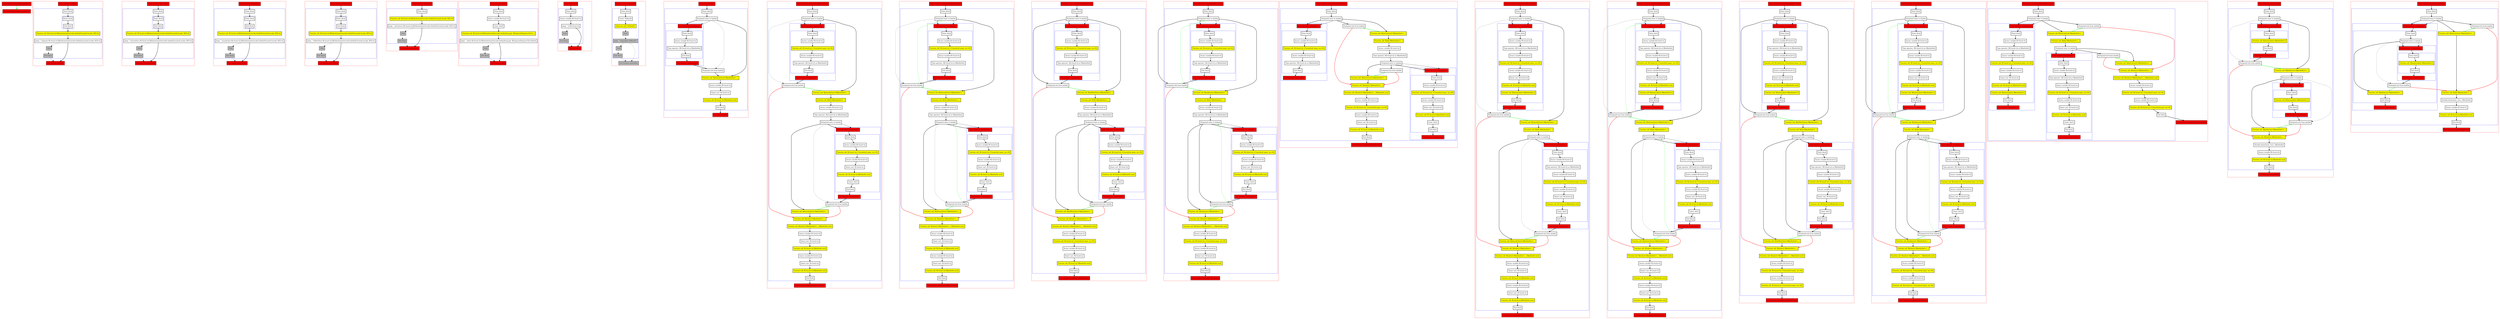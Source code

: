 digraph flowFromInplaceLambda_kt {
    graph [nodesep=3]
    node [shape=box penwidth=2]
    edge [penwidth=2]

    subgraph cluster_0 {
        color=red
        0 [label="Enter file flowFromInplaceLambda.kt" style="filled" fillcolor=red];
        1 [label="Exit file flowFromInplaceLambda.kt" style="filled" fillcolor=red];
    }
    0 -> {1} [color=green];

    subgraph cluster_1 {
        color=red
        2 [label="Enter function unknown" style="filled" fillcolor=red];
        subgraph cluster_2 {
            color=blue
            3 [label="Enter block"];
            subgraph cluster_3 {
                color=blue
                4 [label="Enter block"];
                5 [label="Exit block"];
            }
            6 [label="Function call: R|<local>/x|.R|SubstitutionOverride<kotlin/Function0.invoke: R|T|>|()" style="filled" fillcolor=yellow];
            7 [label="Jump: ^unknown R|<local>/x|.R|SubstitutionOverride<kotlin/Function0.invoke: R|T|>|()"];
            8 [label="Stub" style="filled" fillcolor=gray];
            9 [label="Exit block" style="filled" fillcolor=gray];
        }
        10 [label="Exit function unknown" style="filled" fillcolor=red];
    }
    2 -> {3};
    3 -> {4};
    4 -> {5};
    5 -> {6};
    6 -> {7};
    7 -> {10};
    7 -> {8} [style=dotted];
    8 -> {9} [style=dotted];
    9 -> {10} [style=dotted];

    subgraph cluster_4 {
        color=red
        11 [label="Enter function atLeastOnce" style="filled" fillcolor=red];
        subgraph cluster_5 {
            color=blue
            12 [label="Enter block"];
            subgraph cluster_6 {
                color=blue
                13 [label="Enter block"];
                14 [label="Exit block"];
            }
            15 [label="Function call: R|<local>/x|.R|SubstitutionOverride<kotlin/Function0.invoke: R|T|>|()" style="filled" fillcolor=yellow];
            16 [label="Jump: ^atLeastOnce R|<local>/x|.R|SubstitutionOverride<kotlin/Function0.invoke: R|T|>|()"];
            17 [label="Stub" style="filled" fillcolor=gray];
            18 [label="Exit block" style="filled" fillcolor=gray];
        }
        19 [label="Exit function atLeastOnce" style="filled" fillcolor=red];
    }
    11 -> {12};
    12 -> {13};
    13 -> {14};
    14 -> {15};
    15 -> {16};
    16 -> {19};
    16 -> {17} [style=dotted];
    17 -> {18} [style=dotted];
    18 -> {19} [style=dotted];

    subgraph cluster_7 {
        color=red
        20 [label="Enter function exactlyOnce" style="filled" fillcolor=red];
        subgraph cluster_8 {
            color=blue
            21 [label="Enter block"];
            subgraph cluster_9 {
                color=blue
                22 [label="Enter block"];
                23 [label="Exit block"];
            }
            24 [label="Function call: R|<local>/x|.R|SubstitutionOverride<kotlin/Function0.invoke: R|T|>|()" style="filled" fillcolor=yellow];
            25 [label="Jump: ^exactlyOnce R|<local>/x|.R|SubstitutionOverride<kotlin/Function0.invoke: R|T|>|()"];
            26 [label="Stub" style="filled" fillcolor=gray];
            27 [label="Exit block" style="filled" fillcolor=gray];
        }
        28 [label="Exit function exactlyOnce" style="filled" fillcolor=red];
    }
    20 -> {21};
    21 -> {22};
    22 -> {23};
    23 -> {24};
    24 -> {25};
    25 -> {28};
    25 -> {26} [style=dotted];
    26 -> {27} [style=dotted];
    27 -> {28} [style=dotted];

    subgraph cluster_10 {
        color=red
        29 [label="Enter function atMostOnce" style="filled" fillcolor=red];
        subgraph cluster_11 {
            color=blue
            30 [label="Enter block"];
            subgraph cluster_12 {
                color=blue
                31 [label="Enter block"];
                32 [label="Exit block"];
            }
            33 [label="Function call: R|<local>/x|.R|SubstitutionOverride<kotlin/Function0.invoke: R|T|>|()" style="filled" fillcolor=yellow];
            34 [label="Jump: ^atMostOnce R|<local>/x|.R|SubstitutionOverride<kotlin/Function0.invoke: R|T|>|()"];
            35 [label="Stub" style="filled" fillcolor=gray];
            36 [label="Exit block" style="filled" fillcolor=gray];
        }
        37 [label="Exit function atMostOnce" style="filled" fillcolor=red];
    }
    29 -> {30};
    30 -> {31};
    31 -> {32};
    32 -> {33};
    33 -> {34};
    34 -> {37};
    34 -> {35} [style=dotted];
    35 -> {36} [style=dotted];
    36 -> {37} [style=dotted];

    subgraph cluster_13 {
        color=red
        38 [label="Enter function noContract" style="filled" fillcolor=red];
        subgraph cluster_14 {
            color=blue
            39 [label="Enter block"];
            40 [label="Function call: R|<local>/x|.R|SubstitutionOverride<kotlin/Function0.invoke: R|T|>|()" style="filled" fillcolor=yellow];
            41 [label="Jump: ^noContract R|<local>/x|.R|SubstitutionOverride<kotlin/Function0.invoke: R|T|>|()"];
            42 [label="Stub" style="filled" fillcolor=gray];
            43 [label="Exit block" style="filled" fillcolor=gray];
        }
        44 [label="Exit function noContract" style="filled" fillcolor=red];
    }
    38 -> {39};
    39 -> {40};
    40 -> {41};
    41 -> {44};
    41 -> {42} [style=dotted];
    42 -> {43} [style=dotted];
    43 -> {44} [style=dotted];

    subgraph cluster_15 {
        color=red
        45 [label="Enter function select" style="filled" fillcolor=red];
        subgraph cluster_16 {
            color=blue
            46 [label="Enter block"];
            47 [label="Access variable R|<local>/x|"];
            48 [label="Const: Int(0)"];
            49 [label="Function call: R|<local>/x|.R|SubstitutionOverride<kotlin/Array.get: R|CapturedType(out K)|>|(...)" style="filled" fillcolor=yellow];
            50 [label="Jump: ^select R|<local>/x|.R|SubstitutionOverride<kotlin/Array.get: R|CapturedType(out K)|>|(Int(0))"];
            51 [label="Stub" style="filled" fillcolor=gray];
            52 [label="Exit block" style="filled" fillcolor=gray];
        }
        53 [label="Exit function select" style="filled" fillcolor=red];
    }
    45 -> {46};
    46 -> {47};
    47 -> {48};
    48 -> {49};
    49 -> {50};
    50 -> {53};
    50 -> {51} [style=dotted];
    51 -> {52} [style=dotted];
    52 -> {53} [style=dotted];

    subgraph cluster_17 {
        color=red
        54 [label="Enter function id" style="filled" fillcolor=red];
        subgraph cluster_18 {
            color=blue
            55 [label="Enter block"];
            56 [label="Access variable R|<local>/x|"];
            57 [label="Jump: ^id R|<local>/x|"];
            58 [label="Stub" style="filled" fillcolor=gray];
            59 [label="Exit block" style="filled" fillcolor=gray];
        }
        60 [label="Exit function id" style="filled" fillcolor=red];
    }
    54 -> {55};
    55 -> {56};
    56 -> {57};
    57 -> {60};
    57 -> {58} [style=dotted];
    58 -> {59} [style=dotted];
    59 -> {60} [style=dotted];

    subgraph cluster_19 {
        color=red
        61 [label="Enter function materialize" style="filled" fillcolor=red];
        subgraph cluster_20 {
            color=blue
            62 [label="Enter block"];
            63 [label="Const: Null(null)"];
            64 [label="Check not null: Null(null)!!" style="filled" fillcolor=yellow];
            65 [label="Stub" style="filled" fillcolor=gray];
            66 [label="Jump: ^materialize Null(null)!!" style="filled" fillcolor=gray];
            67 [label="Stub" style="filled" fillcolor=gray];
            68 [label="Exit block" style="filled" fillcolor=gray];
        }
        69 [label="Exit function materialize" style="filled" fillcolor=gray];
    }
    61 -> {62};
    62 -> {63};
    63 -> {64};
    64 -> {65} [style=dotted];
    65 -> {66} [style=dotted];
    66 -> {67 69} [style=dotted];
    67 -> {68} [style=dotted];
    68 -> {69} [style=dotted];

    subgraph cluster_21 {
        color=red
        70 [label="Enter function basic" style="filled" fillcolor=red];
        subgraph cluster_22 {
            color=blue
            71 [label="Enter block"];
            72 [label="Postponed enter to lambda"];
            subgraph cluster_23 {
                color=blue
                73 [label="Enter function <anonymous>" style="filled" fillcolor=red];
                subgraph cluster_24 {
                    color=blue
                    74 [label="Enter block"];
                    75 [label="Access variable R|<local>/x|"];
                    76 [label="Type operator: (R|<local>/x| as R|kotlin/Int|)"];
                    77 [label="Exit block"];
                }
                78 [label="Exit function <anonymous>" style="filled" fillcolor=red];
            }
            79 [label="Postponed exit from lambda"];
            80 [label="Function call: R|/exactlyOnce|<R|kotlin/Int|>(...)" style="filled" fillcolor=yellow];
            81 [label="Access variable R|<local>/x|"];
            82 [label="Smart cast: R|<local>/x|"];
            83 [label="Function call: R|<local>/x|.R|kotlin/Int.inc|()" style="filled" fillcolor=yellow];
            84 [label="Exit block"];
        }
        85 [label="Exit function basic" style="filled" fillcolor=red];
    }
    70 -> {71};
    71 -> {72};
    72 -> {73 80};
    72 -> {79} [style=dotted];
    72 -> {73} [style=dashed];
    73 -> {74};
    74 -> {75};
    75 -> {76};
    76 -> {77};
    77 -> {78};
    78 -> {79};
    79 -> {80};
    80 -> {81};
    81 -> {82};
    82 -> {83};
    83 -> {84};
    84 -> {85};

    subgraph cluster_25 {
        color=red
        86 [label="Enter function completedCallExactlyOnce" style="filled" fillcolor=red];
        subgraph cluster_26 {
            color=blue
            87 [label="Enter block"];
            88 [label="Postponed enter to lambda"];
            subgraph cluster_27 {
                color=blue
                89 [label="Enter function <anonymous>" style="filled" fillcolor=red];
                subgraph cluster_28 {
                    color=blue
                    90 [label="Enter block"];
                    91 [label="Access variable R|<local>/y|"];
                    92 [label="Function call: R|<local>/y|.<Unresolved name: inc>#()" style="filled" fillcolor=yellow];
                    93 [label="Access variable R|<local>/x|"];
                    94 [label="Type operator: (R|<local>/x| as R|kotlin/Int|)"];
                    95 [label="Exit block"];
                }
                96 [label="Exit function <anonymous>" style="filled" fillcolor=red];
            }
            97 [label="Postponed exit from lambda"];
            98 [label="Function call: R|/exactlyOnce|<R|kotlin/Int|>(...)" style="filled" fillcolor=yellow];
            99 [label="Function call: R|/id|<R|kotlin/Int|>(...)" style="filled" fillcolor=yellow];
            100 [label="Access variable R|<local>/y|"];
            101 [label="Type operator: (R|<local>/y| as R|kotlin/Int|)"];
            102 [label="Postponed enter to lambda"];
            subgraph cluster_29 {
                color=blue
                103 [label="Enter function <anonymous>" style="filled" fillcolor=red];
                subgraph cluster_30 {
                    color=blue
                    104 [label="Enter block"];
                    105 [label="Access variable R|<local>/x|"];
                    106 [label="Function call: R|<local>/x|.<Unresolved name: inc>#()" style="filled" fillcolor=yellow];
                    107 [label="Access variable R|<local>/y|"];
                    108 [label="Smart cast: R|<local>/y|"];
                    109 [label="Function call: R|<local>/y|.R|kotlin/Int.inc|()" style="filled" fillcolor=yellow];
                    110 [label="Const: Int(1)"];
                    111 [label="Exit block"];
                }
                112 [label="Exit function <anonymous>" style="filled" fillcolor=red];
            }
            113 [label="Postponed exit from lambda"];
            114 [label="Function call: R|/exactlyOnce|<R|kotlin/Int|>(...)" style="filled" fillcolor=yellow];
            115 [label="Function call: R|/select|<R|kotlin/Int|>(...)" style="filled" fillcolor=yellow];
            116 [label="Function call: R|/select|<R|kotlin/Int|>(...).R|kotlin/Int.inc|()" style="filled" fillcolor=yellow];
            117 [label="Access variable R|<local>/x|"];
            118 [label="Smart cast: R|<local>/x|"];
            119 [label="Function call: R|<local>/x|.R|kotlin/Int.inc|()" style="filled" fillcolor=yellow];
            120 [label="Access variable R|<local>/y|"];
            121 [label="Smart cast: R|<local>/y|"];
            122 [label="Function call: R|<local>/y|.R|kotlin/Int.inc|()" style="filled" fillcolor=yellow];
            123 [label="Exit block"];
        }
        124 [label="Exit function completedCallExactlyOnce" style="filled" fillcolor=red];
    }
    86 -> {87};
    87 -> {88};
    88 -> {89 98};
    88 -> {97} [style=dotted];
    88 -> {89} [style=dashed];
    89 -> {90};
    90 -> {91};
    91 -> {92};
    92 -> {93};
    93 -> {94};
    94 -> {95};
    95 -> {96};
    96 -> {97};
    97 -> {98} [color=green];
    97 -> {115} [color=red];
    98 -> {99};
    99 -> {100};
    100 -> {101};
    101 -> {102};
    102 -> {103 114};
    102 -> {113} [style=dotted];
    102 -> {103} [style=dashed];
    103 -> {104};
    104 -> {105};
    105 -> {106};
    106 -> {107};
    107 -> {108};
    108 -> {109};
    109 -> {110};
    110 -> {111};
    111 -> {112};
    112 -> {113};
    113 -> {114} [color=green];
    113 -> {115} [color=red];
    114 -> {115};
    115 -> {116};
    116 -> {117};
    117 -> {118};
    118 -> {119};
    119 -> {120};
    120 -> {121};
    121 -> {122};
    122 -> {123};
    123 -> {124};

    subgraph cluster_31 {
        color=red
        125 [label="Enter function completedCallAtLeastOnce" style="filled" fillcolor=red];
        subgraph cluster_32 {
            color=blue
            126 [label="Enter block"];
            127 [label="Postponed enter to lambda"];
            subgraph cluster_33 {
                color=blue
                128 [label="Enter function <anonymous>" style="filled" fillcolor=red];
                subgraph cluster_34 {
                    color=blue
                    129 [label="Enter block"];
                    130 [label="Access variable R|<local>/y|"];
                    131 [label="Function call: R|<local>/y|.<Unresolved name: inc>#()" style="filled" fillcolor=yellow];
                    132 [label="Access variable R|<local>/x|"];
                    133 [label="Type operator: (R|<local>/x| as R|kotlin/Int|)"];
                    134 [label="Exit block"];
                }
                135 [label="Exit function <anonymous>" style="filled" fillcolor=red];
            }
            136 [label="Postponed exit from lambda"];
            137 [label="Function call: R|/atLeastOnce|<R|kotlin/Int|>(...)" style="filled" fillcolor=yellow];
            138 [label="Function call: R|/id|<R|kotlin/Int|>(...)" style="filled" fillcolor=yellow];
            139 [label="Access variable R|<local>/y|"];
            140 [label="Type operator: (R|<local>/y| as R|kotlin/Int|)"];
            141 [label="Postponed enter to lambda"];
            subgraph cluster_35 {
                color=blue
                142 [label="Enter function <anonymous>" style="filled" fillcolor=red];
                subgraph cluster_36 {
                    color=blue
                    143 [label="Enter block"];
                    144 [label="Access variable R|<local>/x|"];
                    145 [label="Function call: R|<local>/x|.<Unresolved name: inc>#()" style="filled" fillcolor=yellow];
                    146 [label="Access variable R|<local>/y|"];
                    147 [label="Smart cast: R|<local>/y|"];
                    148 [label="Function call: R|<local>/y|.R|kotlin/Int.inc|()" style="filled" fillcolor=yellow];
                    149 [label="Const: Int(1)"];
                    150 [label="Exit block"];
                }
                151 [label="Exit function <anonymous>" style="filled" fillcolor=red];
            }
            152 [label="Postponed exit from lambda"];
            153 [label="Function call: R|/atLeastOnce|<R|kotlin/Int|>(...)" style="filled" fillcolor=yellow];
            154 [label="Function call: R|/select|<R|kotlin/Int|>(...)" style="filled" fillcolor=yellow];
            155 [label="Function call: R|/select|<R|kotlin/Int|>(...).R|kotlin/Int.inc|()" style="filled" fillcolor=yellow];
            156 [label="Access variable R|<local>/x|"];
            157 [label="Smart cast: R|<local>/x|"];
            158 [label="Function call: R|<local>/x|.R|kotlin/Int.inc|()" style="filled" fillcolor=yellow];
            159 [label="Access variable R|<local>/y|"];
            160 [label="Smart cast: R|<local>/y|"];
            161 [label="Function call: R|<local>/y|.R|kotlin/Int.inc|()" style="filled" fillcolor=yellow];
            162 [label="Exit block"];
        }
        163 [label="Exit function completedCallAtLeastOnce" style="filled" fillcolor=red];
    }
    125 -> {126};
    126 -> {127};
    127 -> {128 137};
    127 -> {136} [style=dotted];
    127 -> {128} [style=dashed];
    128 -> {129};
    129 -> {130};
    130 -> {131};
    131 -> {132};
    132 -> {133};
    133 -> {134};
    134 -> {135};
    135 -> {136};
    136 -> {127} [color=green style=dashed];
    136 -> {137} [color=green];
    136 -> {154} [color=red];
    137 -> {138};
    138 -> {139};
    139 -> {140};
    140 -> {141};
    141 -> {142 153};
    141 -> {152} [style=dotted];
    141 -> {142} [style=dashed];
    142 -> {143};
    143 -> {144};
    144 -> {145};
    145 -> {146};
    146 -> {147};
    147 -> {148};
    148 -> {149};
    149 -> {150};
    150 -> {151};
    151 -> {152};
    152 -> {141} [color=green style=dashed];
    152 -> {153} [color=green];
    152 -> {154} [color=red];
    153 -> {154};
    154 -> {155};
    155 -> {156};
    156 -> {157};
    157 -> {158};
    158 -> {159};
    159 -> {160};
    160 -> {161};
    161 -> {162};
    162 -> {163};

    subgraph cluster_37 {
        color=red
        164 [label="Enter function completedCallAtMostOnce" style="filled" fillcolor=red];
        subgraph cluster_38 {
            color=blue
            165 [label="Enter block"];
            166 [label="Postponed enter to lambda"];
            subgraph cluster_39 {
                color=blue
                167 [label="Enter function <anonymous>" style="filled" fillcolor=red];
                subgraph cluster_40 {
                    color=blue
                    168 [label="Enter block"];
                    169 [label="Access variable R|<local>/y|"];
                    170 [label="Function call: R|<local>/y|.<Unresolved name: inc>#()" style="filled" fillcolor=yellow];
                    171 [label="Access variable R|<local>/x|"];
                    172 [label="Type operator: (R|<local>/x| as R|kotlin/Int|)"];
                    173 [label="Exit block"];
                }
                174 [label="Exit function <anonymous>" style="filled" fillcolor=red];
            }
            175 [label="Postponed exit from lambda"];
            176 [label="Function call: R|/atMostOnce|<R|kotlin/Int|>(...)" style="filled" fillcolor=yellow];
            177 [label="Function call: R|/id|<R|kotlin/Int|>(...)" style="filled" fillcolor=yellow];
            178 [label="Access variable R|<local>/y|"];
            179 [label="Type operator: (R|<local>/y| as R|kotlin/Int|)"];
            180 [label="Postponed enter to lambda"];
            subgraph cluster_41 {
                color=blue
                181 [label="Enter function <anonymous>" style="filled" fillcolor=red];
                subgraph cluster_42 {
                    color=blue
                    182 [label="Enter block"];
                    183 [label="Access variable R|<local>/x|"];
                    184 [label="Function call: R|<local>/x|.<Unresolved name: inc>#()" style="filled" fillcolor=yellow];
                    185 [label="Access variable R|<local>/y|"];
                    186 [label="Smart cast: R|<local>/y|"];
                    187 [label="Function call: R|<local>/y|.R|kotlin/Int.inc|()" style="filled" fillcolor=yellow];
                    188 [label="Const: Int(1)"];
                    189 [label="Exit block"];
                }
                190 [label="Exit function <anonymous>" style="filled" fillcolor=red];
            }
            191 [label="Postponed exit from lambda"];
            192 [label="Function call: R|/atMostOnce|<R|kotlin/Int|>(...)" style="filled" fillcolor=yellow];
            193 [label="Function call: R|/select|<R|kotlin/Int|>(...)" style="filled" fillcolor=yellow];
            194 [label="Function call: R|/select|<R|kotlin/Int|>(...).R|kotlin/Int.inc|()" style="filled" fillcolor=yellow];
            195 [label="Access variable R|<local>/x|"];
            196 [label="Function call: R|<local>/x|.<Unresolved name: inc>#()" style="filled" fillcolor=yellow];
            197 [label="Access variable R|<local>/y|"];
            198 [label="Smart cast: R|<local>/y|"];
            199 [label="Function call: R|<local>/y|.R|kotlin/Int.inc|()" style="filled" fillcolor=yellow];
            200 [label="Exit block"];
        }
        201 [label="Exit function completedCallAtMostOnce" style="filled" fillcolor=red];
    }
    164 -> {165};
    165 -> {166};
    166 -> {167 175 176};
    166 -> {167} [style=dashed];
    167 -> {168};
    168 -> {169};
    169 -> {170};
    170 -> {171};
    171 -> {172};
    172 -> {173};
    173 -> {174};
    174 -> {175};
    175 -> {176} [color=green];
    175 -> {193} [color=red];
    176 -> {177};
    177 -> {178};
    178 -> {179};
    179 -> {180};
    180 -> {181 191 192};
    180 -> {181} [style=dashed];
    181 -> {182};
    182 -> {183};
    183 -> {184};
    184 -> {185};
    185 -> {186};
    186 -> {187};
    187 -> {188};
    188 -> {189};
    189 -> {190};
    190 -> {191};
    191 -> {192} [color=green];
    191 -> {193} [color=red];
    192 -> {193};
    193 -> {194};
    194 -> {195};
    195 -> {196};
    196 -> {197};
    197 -> {198};
    198 -> {199};
    199 -> {200};
    200 -> {201};

    subgraph cluster_43 {
        color=red
        202 [label="Enter function completedCallUnknown" style="filled" fillcolor=red];
        subgraph cluster_44 {
            color=blue
            203 [label="Enter block"];
            204 [label="Postponed enter to lambda"];
            subgraph cluster_45 {
                color=blue
                205 [label="Enter function <anonymous>" style="filled" fillcolor=red];
                subgraph cluster_46 {
                    color=blue
                    206 [label="Enter block"];
                    207 [label="Access variable R|<local>/y|"];
                    208 [label="Function call: R|<local>/y|.<Unresolved name: inc>#()" style="filled" fillcolor=yellow];
                    209 [label="Access variable R|<local>/x|"];
                    210 [label="Type operator: (R|<local>/x| as R|kotlin/Int|)"];
                    211 [label="Exit block"];
                }
                212 [label="Exit function <anonymous>" style="filled" fillcolor=red];
            }
            213 [label="Postponed exit from lambda"];
            214 [label="Function call: R|/unknown|<R|kotlin/Int|>(...)" style="filled" fillcolor=yellow];
            215 [label="Function call: R|/id|<R|kotlin/Int|>(...)" style="filled" fillcolor=yellow];
            216 [label="Access variable R|<local>/y|"];
            217 [label="Type operator: (R|<local>/y| as R|kotlin/Int|)"];
            218 [label="Postponed enter to lambda"];
            subgraph cluster_47 {
                color=blue
                219 [label="Enter function <anonymous>" style="filled" fillcolor=red];
                subgraph cluster_48 {
                    color=blue
                    220 [label="Enter block"];
                    221 [label="Access variable R|<local>/x|"];
                    222 [label="Function call: R|<local>/x|.<Unresolved name: inc>#()" style="filled" fillcolor=yellow];
                    223 [label="Access variable R|<local>/y|"];
                    224 [label="Smart cast: R|<local>/y|"];
                    225 [label="Function call: R|<local>/y|.R|kotlin/Int.inc|()" style="filled" fillcolor=yellow];
                    226 [label="Const: Int(1)"];
                    227 [label="Exit block"];
                }
                228 [label="Exit function <anonymous>" style="filled" fillcolor=red];
            }
            229 [label="Postponed exit from lambda"];
            230 [label="Function call: R|/unknown|<R|kotlin/Int|>(...)" style="filled" fillcolor=yellow];
            231 [label="Function call: R|/select|<R|kotlin/Int|>(...)" style="filled" fillcolor=yellow];
            232 [label="Function call: R|/select|<R|kotlin/Int|>(...).R|kotlin/Int.inc|()" style="filled" fillcolor=yellow];
            233 [label="Access variable R|<local>/x|"];
            234 [label="Function call: R|<local>/x|.<Unresolved name: inc>#()" style="filled" fillcolor=yellow];
            235 [label="Access variable R|<local>/y|"];
            236 [label="Smart cast: R|<local>/y|"];
            237 [label="Function call: R|<local>/y|.R|kotlin/Int.inc|()" style="filled" fillcolor=yellow];
            238 [label="Exit block"];
        }
        239 [label="Exit function completedCallUnknown" style="filled" fillcolor=red];
    }
    202 -> {203};
    203 -> {204};
    204 -> {205 213 214};
    204 -> {205} [style=dashed];
    205 -> {206};
    206 -> {207};
    207 -> {208};
    208 -> {209};
    209 -> {210};
    210 -> {211};
    211 -> {212};
    212 -> {213};
    213 -> {204} [color=green style=dashed];
    213 -> {214} [color=green];
    213 -> {231} [color=red];
    214 -> {215};
    215 -> {216};
    216 -> {217};
    217 -> {218};
    218 -> {219 229 230};
    218 -> {219} [style=dashed];
    219 -> {220};
    220 -> {221};
    221 -> {222};
    222 -> {223};
    223 -> {224};
    224 -> {225};
    225 -> {226};
    226 -> {227};
    227 -> {228};
    228 -> {229};
    229 -> {218} [color=green style=dashed];
    229 -> {230} [color=green];
    229 -> {231} [color=red];
    230 -> {231};
    231 -> {232};
    232 -> {233};
    233 -> {234};
    234 -> {235};
    235 -> {236};
    236 -> {237};
    237 -> {238};
    238 -> {239};

    subgraph cluster_49 {
        color=red
        240 [label="Enter function completedCallNoContract" style="filled" fillcolor=red];
        subgraph cluster_50 {
            color=blue
            241 [label="Enter block"];
            242 [label="Postponed enter to lambda"];
            subgraph cluster_51 {
                color=blue
                243 [label="Enter function <anonymous>" style="filled" fillcolor=red];
                subgraph cluster_52 {
                    color=blue
                    244 [label="Enter block"];
                    245 [label="Access variable R|<local>/y|"];
                    246 [label="Function call: R|<local>/y|.<Unresolved name: inc>#()" style="filled" fillcolor=yellow];
                    247 [label="Access variable R|<local>/x|"];
                    248 [label="Type operator: (R|<local>/x| as R|kotlin/Int|)"];
                    249 [label="Exit block"];
                }
                250 [label="Exit function <anonymous>" style="filled" fillcolor=red];
            }
            251 [label="Postponed exit from lambda"];
            252 [label="Function call: R|/noContract|<R|kotlin/Int|>(...)" style="filled" fillcolor=yellow];
            253 [label="Function call: R|/id|<R|kotlin/Int|>(...)" style="filled" fillcolor=yellow];
            254 [label="Access variable R|<local>/y|"];
            255 [label="Type operator: (R|<local>/y| as R|kotlin/Int|)"];
            256 [label="Postponed enter to lambda"];
            subgraph cluster_53 {
                color=blue
                257 [label="Enter function <anonymous>" style="filled" fillcolor=red];
                subgraph cluster_54 {
                    color=blue
                    258 [label="Enter block"];
                    259 [label="Access variable R|<local>/x|"];
                    260 [label="Function call: R|<local>/x|.<Unresolved name: inc>#()" style="filled" fillcolor=yellow];
                    261 [label="Access variable R|<local>/y|"];
                    262 [label="Smart cast: R|<local>/y|"];
                    263 [label="Function call: R|<local>/y|.R|kotlin/Int.inc|()" style="filled" fillcolor=yellow];
                    264 [label="Const: Int(1)"];
                    265 [label="Exit block"];
                }
                266 [label="Exit function <anonymous>" style="filled" fillcolor=red];
            }
            267 [label="Postponed exit from lambda"];
            268 [label="Function call: R|/noContract|<R|kotlin/Int|>(...)" style="filled" fillcolor=yellow];
            269 [label="Function call: R|/select|<R|kotlin/Int|>(...)" style="filled" fillcolor=yellow];
            270 [label="Function call: R|/select|<R|kotlin/Int|>(...).R|kotlin/Int.inc|()" style="filled" fillcolor=yellow];
            271 [label="Access variable R|<local>/x|"];
            272 [label="Function call: R|<local>/x|.<Unresolved name: inc>#()" style="filled" fillcolor=yellow];
            273 [label="Access variable R|<local>/y|"];
            274 [label="Smart cast: R|<local>/y|"];
            275 [label="Function call: R|<local>/y|.R|kotlin/Int.inc|()" style="filled" fillcolor=yellow];
            276 [label="Exit block"];
        }
        277 [label="Exit function completedCallNoContract" style="filled" fillcolor=red];
    }
    240 -> {241};
    241 -> {242};
    242 -> {243 251 252};
    242 -> {243} [style=dashed];
    243 -> {244};
    244 -> {245};
    245 -> {246};
    246 -> {247};
    247 -> {248};
    248 -> {249};
    249 -> {250};
    251 -> {252} [color=green];
    251 -> {269} [color=red];
    252 -> {253};
    253 -> {254};
    254 -> {255};
    255 -> {256};
    256 -> {257 267 268};
    256 -> {257} [style=dashed];
    257 -> {258};
    258 -> {259};
    259 -> {260};
    260 -> {261};
    261 -> {262};
    262 -> {263};
    263 -> {264};
    264 -> {265};
    265 -> {266};
    267 -> {268} [color=green];
    267 -> {269} [color=red];
    268 -> {269};
    269 -> {270};
    270 -> {271};
    271 -> {272};
    272 -> {273};
    273 -> {274};
    274 -> {275};
    275 -> {276};
    276 -> {277};

    subgraph cluster_55 {
        color=red
        278 [label="Enter function incompleteCallExactlyOnce" style="filled" fillcolor=red];
        subgraph cluster_56 {
            color=blue
            279 [label="Enter block"];
            280 [label="Postponed enter to lambda"];
            subgraph cluster_57 {
                color=blue
                281 [label="Enter function <anonymous>" style="filled" fillcolor=red];
                subgraph cluster_58 {
                    color=blue
                    282 [label="Enter block"];
                    283 [label="Access variable R|<local>/x|"];
                    284 [label="Type operator: (R|<local>/x| as R|kotlin/Int|)"];
                    285 [label="Access variable R|<local>/y|"];
                    286 [label="Function call: R|<local>/y|.<Unresolved name: inc>#()" style="filled" fillcolor=yellow];
                    287 [label="Access variable R|<local>/x|"];
                    288 [label="Smart cast: R|<local>/x|"];
                    289 [label="Function call: R|<local>/x|.R|kotlin/Int.inc|()" style="filled" fillcolor=yellow];
                    290 [label="Function call: R|/materialize|<R|kotlin/Int|>()" style="filled" fillcolor=yellow];
                    291 [label="Exit block"];
                }
                292 [label="Exit function <anonymous>" style="filled" fillcolor=red];
            }
            293 [label="Postponed exit from lambda"];
            294 [label="Function call: R|/exactlyOnce|<R|kotlin/Int|>(...)" style="filled" fillcolor=yellow];
            295 [label="Function call: R|/id|<R|kotlin/Int|>(...)" style="filled" fillcolor=yellow];
            296 [label="Postponed enter to lambda"];
            subgraph cluster_59 {
                color=blue
                297 [label="Enter function <anonymous>" style="filled" fillcolor=red];
                subgraph cluster_60 {
                    color=blue
                    298 [label="Enter block"];
                    299 [label="Access variable R|<local>/y|"];
                    300 [label="Type operator: (R|<local>/y| as R|kotlin/Int|)"];
                    301 [label="Access variable R|<local>/x|"];
                    302 [label="Function call: R|<local>/x|.<Unresolved name: inc>#()" style="filled" fillcolor=yellow];
                    303 [label="Access variable R|<local>/y|"];
                    304 [label="Smart cast: R|<local>/y|"];
                    305 [label="Function call: R|<local>/y|.R|kotlin/Int.inc|()" style="filled" fillcolor=yellow];
                    306 [label="Const: Int(1)"];
                    307 [label="Exit block"];
                }
                308 [label="Exit function <anonymous>" style="filled" fillcolor=red];
            }
            309 [label="Postponed exit from lambda"];
            310 [label="Function call: R|/exactlyOnce|<R|kotlin/Int|>(...)" style="filled" fillcolor=yellow];
            311 [label="Function call: R|/select|<R|kotlin/Int|>(...)" style="filled" fillcolor=yellow];
            312 [label="Function call: R|/select|<R|kotlin/Int|>(...).R|kotlin/Int.inc|()" style="filled" fillcolor=yellow];
            313 [label="Access variable R|<local>/x|"];
            314 [label="Smart cast: R|<local>/x|"];
            315 [label="Function call: R|<local>/x|.R|kotlin/Int.inc|()" style="filled" fillcolor=yellow];
            316 [label="Access variable R|<local>/y|"];
            317 [label="Smart cast: R|<local>/y|"];
            318 [label="Function call: R|<local>/y|.R|kotlin/Int.inc|()" style="filled" fillcolor=yellow];
            319 [label="Exit block"];
        }
        320 [label="Exit function incompleteCallExactlyOnce" style="filled" fillcolor=red];
    }
    278 -> {279};
    279 -> {280};
    280 -> {281 294};
    280 -> {293} [style=dotted];
    280 -> {281} [style=dashed];
    281 -> {282};
    282 -> {283};
    283 -> {284};
    284 -> {285};
    285 -> {286};
    286 -> {287};
    287 -> {288};
    288 -> {289};
    289 -> {290};
    290 -> {291};
    291 -> {292};
    292 -> {293};
    293 -> {294} [color=green];
    293 -> {311} [color=red];
    294 -> {295};
    295 -> {296};
    296 -> {297 310};
    296 -> {309} [style=dotted];
    296 -> {297} [style=dashed];
    297 -> {298};
    298 -> {299};
    299 -> {300};
    300 -> {301};
    301 -> {302};
    302 -> {303};
    303 -> {304};
    304 -> {305};
    305 -> {306};
    306 -> {307};
    307 -> {308};
    308 -> {309};
    309 -> {310} [color=green];
    309 -> {311} [color=red];
    310 -> {311};
    311 -> {312};
    312 -> {313};
    313 -> {314};
    314 -> {315};
    315 -> {316};
    316 -> {317};
    317 -> {318};
    318 -> {319};
    319 -> {320};

    subgraph cluster_61 {
        color=red
        321 [label="Enter function incompleteCallAtLeastOnce" style="filled" fillcolor=red];
        subgraph cluster_62 {
            color=blue
            322 [label="Enter block"];
            323 [label="Postponed enter to lambda"];
            subgraph cluster_63 {
                color=blue
                324 [label="Enter function <anonymous>" style="filled" fillcolor=red];
                subgraph cluster_64 {
                    color=blue
                    325 [label="Enter block"];
                    326 [label="Access variable R|<local>/x|"];
                    327 [label="Type operator: (R|<local>/x| as R|kotlin/Int|)"];
                    328 [label="Access variable R|<local>/y|"];
                    329 [label="Function call: R|<local>/y|.<Unresolved name: inc>#()" style="filled" fillcolor=yellow];
                    330 [label="Access variable R|<local>/x|"];
                    331 [label="Smart cast: R|<local>/x|"];
                    332 [label="Function call: R|<local>/x|.R|kotlin/Int.inc|()" style="filled" fillcolor=yellow];
                    333 [label="Function call: R|/materialize|<R|kotlin/Int|>()" style="filled" fillcolor=yellow];
                    334 [label="Exit block"];
                }
                335 [label="Exit function <anonymous>" style="filled" fillcolor=red];
            }
            336 [label="Postponed exit from lambda"];
            337 [label="Function call: R|/atLeastOnce|<R|kotlin/Int|>(...)" style="filled" fillcolor=yellow];
            338 [label="Function call: R|/id|<R|kotlin/Int|>(...)" style="filled" fillcolor=yellow];
            339 [label="Postponed enter to lambda"];
            subgraph cluster_65 {
                color=blue
                340 [label="Enter function <anonymous>" style="filled" fillcolor=red];
                subgraph cluster_66 {
                    color=blue
                    341 [label="Enter block"];
                    342 [label="Access variable R|<local>/y|"];
                    343 [label="Type operator: (R|<local>/y| as R|kotlin/Int|)"];
                    344 [label="Access variable R|<local>/x|"];
                    345 [label="Function call: R|<local>/x|.<Unresolved name: inc>#()" style="filled" fillcolor=yellow];
                    346 [label="Access variable R|<local>/y|"];
                    347 [label="Smart cast: R|<local>/y|"];
                    348 [label="Function call: R|<local>/y|.R|kotlin/Int.inc|()" style="filled" fillcolor=yellow];
                    349 [label="Const: Int(1)"];
                    350 [label="Exit block"];
                }
                351 [label="Exit function <anonymous>" style="filled" fillcolor=red];
            }
            352 [label="Postponed exit from lambda"];
            353 [label="Function call: R|/atLeastOnce|<R|kotlin/Int|>(...)" style="filled" fillcolor=yellow];
            354 [label="Function call: R|/select|<R|kotlin/Int|>(...)" style="filled" fillcolor=yellow];
            355 [label="Function call: R|/select|<R|kotlin/Int|>(...).R|kotlin/Int.inc|()" style="filled" fillcolor=yellow];
            356 [label="Access variable R|<local>/x|"];
            357 [label="Smart cast: R|<local>/x|"];
            358 [label="Function call: R|<local>/x|.R|kotlin/Int.inc|()" style="filled" fillcolor=yellow];
            359 [label="Access variable R|<local>/y|"];
            360 [label="Smart cast: R|<local>/y|"];
            361 [label="Function call: R|<local>/y|.R|kotlin/Int.inc|()" style="filled" fillcolor=yellow];
            362 [label="Exit block"];
        }
        363 [label="Exit function incompleteCallAtLeastOnce" style="filled" fillcolor=red];
    }
    321 -> {322};
    322 -> {323};
    323 -> {324 337};
    323 -> {336} [style=dotted];
    323 -> {324} [style=dashed];
    324 -> {325};
    325 -> {326};
    326 -> {327};
    327 -> {328};
    328 -> {329};
    329 -> {330};
    330 -> {331};
    331 -> {332};
    332 -> {333};
    333 -> {334};
    334 -> {335};
    335 -> {336};
    336 -> {323} [color=green style=dashed];
    336 -> {337} [color=green];
    336 -> {354} [color=red];
    337 -> {338};
    338 -> {339};
    339 -> {340 353};
    339 -> {352} [style=dotted];
    339 -> {340} [style=dashed];
    340 -> {341};
    341 -> {342};
    342 -> {343};
    343 -> {344};
    344 -> {345};
    345 -> {346};
    346 -> {347};
    347 -> {348};
    348 -> {349};
    349 -> {350};
    350 -> {351};
    351 -> {352};
    352 -> {339} [color=green style=dashed];
    352 -> {353} [color=green];
    352 -> {354} [color=red];
    353 -> {354};
    354 -> {355};
    355 -> {356};
    356 -> {357};
    357 -> {358};
    358 -> {359};
    359 -> {360};
    360 -> {361};
    361 -> {362};
    362 -> {363};

    subgraph cluster_67 {
        color=red
        364 [label="Enter function incompleteCallAtMostOnce" style="filled" fillcolor=red];
        subgraph cluster_68 {
            color=blue
            365 [label="Enter block"];
            366 [label="Postponed enter to lambda"];
            subgraph cluster_69 {
                color=blue
                367 [label="Enter function <anonymous>" style="filled" fillcolor=red];
                subgraph cluster_70 {
                    color=blue
                    368 [label="Enter block"];
                    369 [label="Access variable R|<local>/x|"];
                    370 [label="Type operator: (R|<local>/x| as R|kotlin/Int|)"];
                    371 [label="Access variable R|<local>/y|"];
                    372 [label="Function call: R|<local>/y|.<Unresolved name: inc>#()" style="filled" fillcolor=yellow];
                    373 [label="Access variable R|<local>/x|"];
                    374 [label="Smart cast: R|<local>/x|"];
                    375 [label="Function call: R|<local>/x|.R|kotlin/Int.inc|()" style="filled" fillcolor=yellow];
                    376 [label="Function call: R|/materialize|<R|kotlin/Int|>()" style="filled" fillcolor=yellow];
                    377 [label="Exit block"];
                }
                378 [label="Exit function <anonymous>" style="filled" fillcolor=red];
            }
            379 [label="Postponed exit from lambda"];
            380 [label="Function call: R|/atMostOnce|<R|kotlin/Int|>(...)" style="filled" fillcolor=yellow];
            381 [label="Function call: R|/id|<R|kotlin/Int|>(...)" style="filled" fillcolor=yellow];
            382 [label="Postponed enter to lambda"];
            subgraph cluster_71 {
                color=blue
                383 [label="Enter function <anonymous>" style="filled" fillcolor=red];
                subgraph cluster_72 {
                    color=blue
                    384 [label="Enter block"];
                    385 [label="Access variable R|<local>/y|"];
                    386 [label="Type operator: (R|<local>/y| as R|kotlin/Int|)"];
                    387 [label="Access variable R|<local>/x|"];
                    388 [label="Function call: R|<local>/x|.<Unresolved name: inc>#()" style="filled" fillcolor=yellow];
                    389 [label="Access variable R|<local>/y|"];
                    390 [label="Smart cast: R|<local>/y|"];
                    391 [label="Function call: R|<local>/y|.R|kotlin/Int.inc|()" style="filled" fillcolor=yellow];
                    392 [label="Const: Int(1)"];
                    393 [label="Exit block"];
                }
                394 [label="Exit function <anonymous>" style="filled" fillcolor=red];
            }
            395 [label="Postponed exit from lambda"];
            396 [label="Function call: R|/atMostOnce|<R|kotlin/Int|>(...)" style="filled" fillcolor=yellow];
            397 [label="Function call: R|/select|<R|kotlin/Int|>(...)" style="filled" fillcolor=yellow];
            398 [label="Function call: R|/select|<R|kotlin/Int|>(...).R|kotlin/Int.inc|()" style="filled" fillcolor=yellow];
            399 [label="Access variable R|<local>/x|"];
            400 [label="Function call: R|<local>/x|.<Unresolved name: inc>#()" style="filled" fillcolor=yellow];
            401 [label="Access variable R|<local>/y|"];
            402 [label="Function call: R|<local>/y|.<Unresolved name: inc>#()" style="filled" fillcolor=yellow];
            403 [label="Exit block"];
        }
        404 [label="Exit function incompleteCallAtMostOnce" style="filled" fillcolor=red];
    }
    364 -> {365};
    365 -> {366};
    366 -> {367 379 380};
    366 -> {367} [style=dashed];
    367 -> {368};
    368 -> {369};
    369 -> {370};
    370 -> {371};
    371 -> {372};
    372 -> {373};
    373 -> {374};
    374 -> {375};
    375 -> {376};
    376 -> {377};
    377 -> {378};
    378 -> {379};
    379 -> {380} [color=green];
    379 -> {397} [color=red];
    380 -> {381};
    381 -> {382};
    382 -> {383 395 396};
    382 -> {383} [style=dashed];
    383 -> {384};
    384 -> {385};
    385 -> {386};
    386 -> {387};
    387 -> {388};
    388 -> {389};
    389 -> {390};
    390 -> {391};
    391 -> {392};
    392 -> {393};
    393 -> {394};
    394 -> {395};
    395 -> {396} [color=green];
    395 -> {397} [color=red];
    396 -> {397};
    397 -> {398};
    398 -> {399};
    399 -> {400};
    400 -> {401};
    401 -> {402};
    402 -> {403};
    403 -> {404};

    subgraph cluster_73 {
        color=red
        405 [label="Enter function incompleteCallUnknown" style="filled" fillcolor=red];
        subgraph cluster_74 {
            color=blue
            406 [label="Enter block"];
            407 [label="Postponed enter to lambda"];
            subgraph cluster_75 {
                color=blue
                408 [label="Enter function <anonymous>" style="filled" fillcolor=red];
                subgraph cluster_76 {
                    color=blue
                    409 [label="Enter block"];
                    410 [label="Access variable R|<local>/x|"];
                    411 [label="Type operator: (R|<local>/x| as R|kotlin/Int|)"];
                    412 [label="Access variable R|<local>/y|"];
                    413 [label="Function call: R|<local>/y|.<Unresolved name: inc>#()" style="filled" fillcolor=yellow];
                    414 [label="Access variable R|<local>/x|"];
                    415 [label="Smart cast: R|<local>/x|"];
                    416 [label="Function call: R|<local>/x|.R|kotlin/Int.inc|()" style="filled" fillcolor=yellow];
                    417 [label="Function call: R|/materialize|<R|kotlin/Int|>()" style="filled" fillcolor=yellow];
                    418 [label="Exit block"];
                }
                419 [label="Exit function <anonymous>" style="filled" fillcolor=red];
            }
            420 [label="Postponed exit from lambda"];
            421 [label="Function call: R|/unknown|<R|kotlin/Int|>(...)" style="filled" fillcolor=yellow];
            422 [label="Function call: R|/id|<R|kotlin/Int|>(...)" style="filled" fillcolor=yellow];
            423 [label="Postponed enter to lambda"];
            subgraph cluster_77 {
                color=blue
                424 [label="Enter function <anonymous>" style="filled" fillcolor=red];
                subgraph cluster_78 {
                    color=blue
                    425 [label="Enter block"];
                    426 [label="Access variable R|<local>/y|"];
                    427 [label="Type operator: (R|<local>/y| as R|kotlin/Int|)"];
                    428 [label="Access variable R|<local>/x|"];
                    429 [label="Function call: R|<local>/x|.<Unresolved name: inc>#()" style="filled" fillcolor=yellow];
                    430 [label="Access variable R|<local>/y|"];
                    431 [label="Smart cast: R|<local>/y|"];
                    432 [label="Function call: R|<local>/y|.R|kotlin/Int.inc|()" style="filled" fillcolor=yellow];
                    433 [label="Const: Int(1)"];
                    434 [label="Exit block"];
                }
                435 [label="Exit function <anonymous>" style="filled" fillcolor=red];
            }
            436 [label="Postponed exit from lambda"];
            437 [label="Function call: R|/unknown|<R|kotlin/Int|>(...)" style="filled" fillcolor=yellow];
            438 [label="Function call: R|/select|<R|kotlin/Int|>(...)" style="filled" fillcolor=yellow];
            439 [label="Function call: R|/select|<R|kotlin/Int|>(...).R|kotlin/Int.inc|()" style="filled" fillcolor=yellow];
            440 [label="Access variable R|<local>/x|"];
            441 [label="Function call: R|<local>/x|.<Unresolved name: inc>#()" style="filled" fillcolor=yellow];
            442 [label="Access variable R|<local>/y|"];
            443 [label="Function call: R|<local>/y|.<Unresolved name: inc>#()" style="filled" fillcolor=yellow];
            444 [label="Exit block"];
        }
        445 [label="Exit function incompleteCallUnknown" style="filled" fillcolor=red];
    }
    405 -> {406};
    406 -> {407};
    407 -> {408 420 421};
    407 -> {408} [style=dashed];
    408 -> {409};
    409 -> {410};
    410 -> {411};
    411 -> {412};
    412 -> {413};
    413 -> {414};
    414 -> {415};
    415 -> {416};
    416 -> {417};
    417 -> {418};
    418 -> {419};
    419 -> {420};
    420 -> {407} [color=green style=dashed];
    420 -> {421} [color=green];
    420 -> {438} [color=red];
    421 -> {422};
    422 -> {423};
    423 -> {424 436 437};
    423 -> {424} [style=dashed];
    424 -> {425};
    425 -> {426};
    426 -> {427};
    427 -> {428};
    428 -> {429};
    429 -> {430};
    430 -> {431};
    431 -> {432};
    432 -> {433};
    433 -> {434};
    434 -> {435};
    435 -> {436};
    436 -> {423} [color=green style=dashed];
    436 -> {437} [color=green];
    436 -> {438} [color=red];
    437 -> {438};
    438 -> {439};
    439 -> {440};
    440 -> {441};
    441 -> {442};
    442 -> {443};
    443 -> {444};
    444 -> {445};

    subgraph cluster_79 {
        color=red
        446 [label="Enter function incompleteCallNoContract" style="filled" fillcolor=red];
        subgraph cluster_80 {
            color=blue
            447 [label="Enter block"];
            448 [label="Postponed enter to lambda"];
            subgraph cluster_81 {
                color=blue
                449 [label="Enter function <anonymous>" style="filled" fillcolor=red];
                subgraph cluster_82 {
                    color=blue
                    450 [label="Enter block"];
                    451 [label="Access variable R|<local>/x|"];
                    452 [label="Type operator: (R|<local>/x| as R|kotlin/Int|)"];
                    453 [label="Access variable R|<local>/y|"];
                    454 [label="Function call: R|<local>/y|.<Unresolved name: inc>#()" style="filled" fillcolor=yellow];
                    455 [label="Access variable R|<local>/x|"];
                    456 [label="Smart cast: R|<local>/x|"];
                    457 [label="Function call: R|<local>/x|.R|kotlin/Int.inc|()" style="filled" fillcolor=yellow];
                    458 [label="Function call: R|/materialize|<R|kotlin/Int|>()" style="filled" fillcolor=yellow];
                    459 [label="Exit block"];
                }
                460 [label="Exit function <anonymous>" style="filled" fillcolor=red];
            }
            461 [label="Postponed exit from lambda"];
            462 [label="Function call: R|/noContract|<R|kotlin/Int|>(...)" style="filled" fillcolor=yellow];
            463 [label="Function call: R|/id|<R|kotlin/Int|>(...)" style="filled" fillcolor=yellow];
            464 [label="Postponed enter to lambda"];
            subgraph cluster_83 {
                color=blue
                465 [label="Enter function <anonymous>" style="filled" fillcolor=red];
                subgraph cluster_84 {
                    color=blue
                    466 [label="Enter block"];
                    467 [label="Access variable R|<local>/y|"];
                    468 [label="Type operator: (R|<local>/y| as R|kotlin/Int|)"];
                    469 [label="Access variable R|<local>/x|"];
                    470 [label="Function call: R|<local>/x|.<Unresolved name: inc>#()" style="filled" fillcolor=yellow];
                    471 [label="Access variable R|<local>/y|"];
                    472 [label="Smart cast: R|<local>/y|"];
                    473 [label="Function call: R|<local>/y|.R|kotlin/Int.inc|()" style="filled" fillcolor=yellow];
                    474 [label="Const: Int(1)"];
                    475 [label="Exit block"];
                }
                476 [label="Exit function <anonymous>" style="filled" fillcolor=red];
            }
            477 [label="Postponed exit from lambda"];
            478 [label="Function call: R|/noContract|<R|kotlin/Int|>(...)" style="filled" fillcolor=yellow];
            479 [label="Function call: R|/select|<R|kotlin/Int|>(...)" style="filled" fillcolor=yellow];
            480 [label="Function call: R|/select|<R|kotlin/Int|>(...).R|kotlin/Int.inc|()" style="filled" fillcolor=yellow];
            481 [label="Access variable R|<local>/x|"];
            482 [label="Function call: R|<local>/x|.<Unresolved name: inc>#()" style="filled" fillcolor=yellow];
            483 [label="Access variable R|<local>/y|"];
            484 [label="Function call: R|<local>/y|.<Unresolved name: inc>#()" style="filled" fillcolor=yellow];
            485 [label="Exit block"];
        }
        486 [label="Exit function incompleteCallNoContract" style="filled" fillcolor=red];
    }
    446 -> {447};
    447 -> {448};
    448 -> {449 461 462};
    448 -> {449} [style=dashed];
    449 -> {450};
    450 -> {451};
    451 -> {452};
    452 -> {453};
    453 -> {454};
    454 -> {455};
    455 -> {456};
    456 -> {457};
    457 -> {458};
    458 -> {459};
    459 -> {460};
    461 -> {462} [color=green];
    461 -> {479} [color=red];
    462 -> {463};
    463 -> {464};
    464 -> {465 477 478};
    464 -> {465} [style=dashed];
    465 -> {466};
    466 -> {467};
    467 -> {468};
    468 -> {469};
    469 -> {470};
    470 -> {471};
    471 -> {472};
    472 -> {473};
    473 -> {474};
    474 -> {475};
    475 -> {476};
    477 -> {478} [color=green];
    477 -> {479} [color=red];
    478 -> {479};
    479 -> {480};
    480 -> {481};
    481 -> {482};
    482 -> {483};
    483 -> {484};
    484 -> {485};
    485 -> {486};

    subgraph cluster_85 {
        color=red
        487 [label="Enter function expectedType" style="filled" fillcolor=red];
        subgraph cluster_86 {
            color=blue
            488 [label="Enter block"];
            489 [label="Postponed enter to lambda"];
            subgraph cluster_87 {
                color=blue
                490 [label="Enter function <anonymous>" style="filled" fillcolor=red];
                subgraph cluster_88 {
                    color=blue
                    491 [label="Enter block"];
                    492 [label="Function call: R|/materialize|<R|kotlin/Int|>()" style="filled" fillcolor=yellow];
                    493 [label="Exit block"];
                }
                494 [label="Exit function <anonymous>" style="filled" fillcolor=red];
            }
            495 [label="Postponed exit from lambda"];
            496 [label="Function call: R|kotlin/run|<R|kotlin/Int|>(...)" style="filled" fillcolor=yellow];
            497 [label="Postponed enter to lambda"];
            subgraph cluster_89 {
                color=blue
                498 [label="Enter function <anonymous>" style="filled" fillcolor=red];
                subgraph cluster_90 {
                    color=blue
                    499 [label="Enter block"];
                    500 [label="Function call: R|/materialize|<R|kotlin/Int|>()" style="filled" fillcolor=yellow];
                    501 [label="Exit block"];
                }
                502 [label="Exit function <anonymous>" style="filled" fillcolor=red];
            }
            503 [label="Postponed exit from lambda"];
            504 [label="Function call: R|kotlin/run|<R|kotlin/Int|>(...)" style="filled" fillcolor=yellow];
            505 [label="Function call: R|/select|<R|kotlin/Int|>(...)" style="filled" fillcolor=yellow];
            506 [label="Variable declaration: lval x: R|kotlin/Int|"];
            507 [label="Access variable R|<local>/x|"];
            508 [label="Function call: R|<local>/x|.R|kotlin/Int.inc|()" style="filled" fillcolor=yellow];
            509 [label="Exit block"];
        }
        510 [label="Exit function expectedType" style="filled" fillcolor=red];
    }
    487 -> {488};
    488 -> {489};
    489 -> {490 496};
    489 -> {495} [style=dotted];
    489 -> {490} [style=dashed];
    490 -> {491};
    491 -> {492};
    492 -> {493};
    493 -> {494};
    494 -> {495};
    495 -> {496} [color=green];
    495 -> {505} [color=red];
    496 -> {497};
    497 -> {498 504};
    497 -> {503} [style=dotted];
    497 -> {498} [style=dashed];
    498 -> {499};
    499 -> {500};
    500 -> {501};
    501 -> {502};
    502 -> {503};
    503 -> {504} [color=green];
    503 -> {505} [color=red];
    504 -> {505};
    505 -> {506};
    506 -> {507};
    507 -> {508};
    508 -> {509};
    509 -> {510};

    subgraph cluster_91 {
        color=red
        511 [label="Enter function expectedTypeNested" style="filled" fillcolor=red];
        subgraph cluster_92 {
            color=blue
            512 [label="Enter block"];
            513 [label="Postponed enter to lambda"];
            subgraph cluster_93 {
                color=blue
                514 [label="Enter function <anonymous>" style="filled" fillcolor=red];
                subgraph cluster_94 {
                    color=blue
                    515 [label="Enter block"];
                    516 [label="Postponed enter to lambda"];
                    subgraph cluster_95 {
                        color=blue
                        517 [label="Enter function <anonymous>" style="filled" fillcolor=red];
                        subgraph cluster_96 {
                            color=blue
                            518 [label="Enter block"];
                            519 [label="Function call: R|/materialize|<R|kotlin/Int|>()" style="filled" fillcolor=yellow];
                            520 [label="Exit block"];
                        }
                        521 [label="Exit function <anonymous>" style="filled" fillcolor=red];
                    }
                    522 [label="Postponed exit from lambda"];
                    523 [label="Function call: R|kotlin/run|<R|kotlin/Int|>(...)" style="filled" fillcolor=yellow];
                    524 [label="Exit block"];
                }
                525 [label="Exit function <anonymous>" style="filled" fillcolor=red];
            }
            526 [label="Postponed exit from lambda"];
            527 [label="Function call: R|/noContract|<R|kotlin/Int|>(...)" style="filled" fillcolor=yellow];
            528 [label="Function call: R|/id|<R|kotlin/Int|>(...)" style="filled" fillcolor=yellow];
            529 [label="Variable declaration: lval x: R|kotlin/Int|"];
            530 [label="Access variable R|<local>/x|"];
            531 [label="Function call: R|<local>/x|.R|kotlin/Int.inc|()" style="filled" fillcolor=yellow];
            532 [label="Exit block"];
        }
        533 [label="Exit function expectedTypeNested" style="filled" fillcolor=red];
    }
    511 -> {512};
    512 -> {513};
    513 -> {514 526 527};
    513 -> {514} [style=dashed];
    514 -> {515};
    515 -> {516};
    516 -> {517 523};
    516 -> {522} [style=dotted];
    516 -> {517} [style=dashed];
    517 -> {518};
    518 -> {519};
    519 -> {520};
    520 -> {521};
    521 -> {522};
    522 -> {523} [color=green];
    522 -> {528} [color=red];
    523 -> {524};
    524 -> {525};
    526 -> {527} [color=green];
    526 -> {528} [color=red];
    527 -> {528};
    528 -> {529};
    529 -> {530};
    530 -> {531};
    531 -> {532};
    532 -> {533};

}
